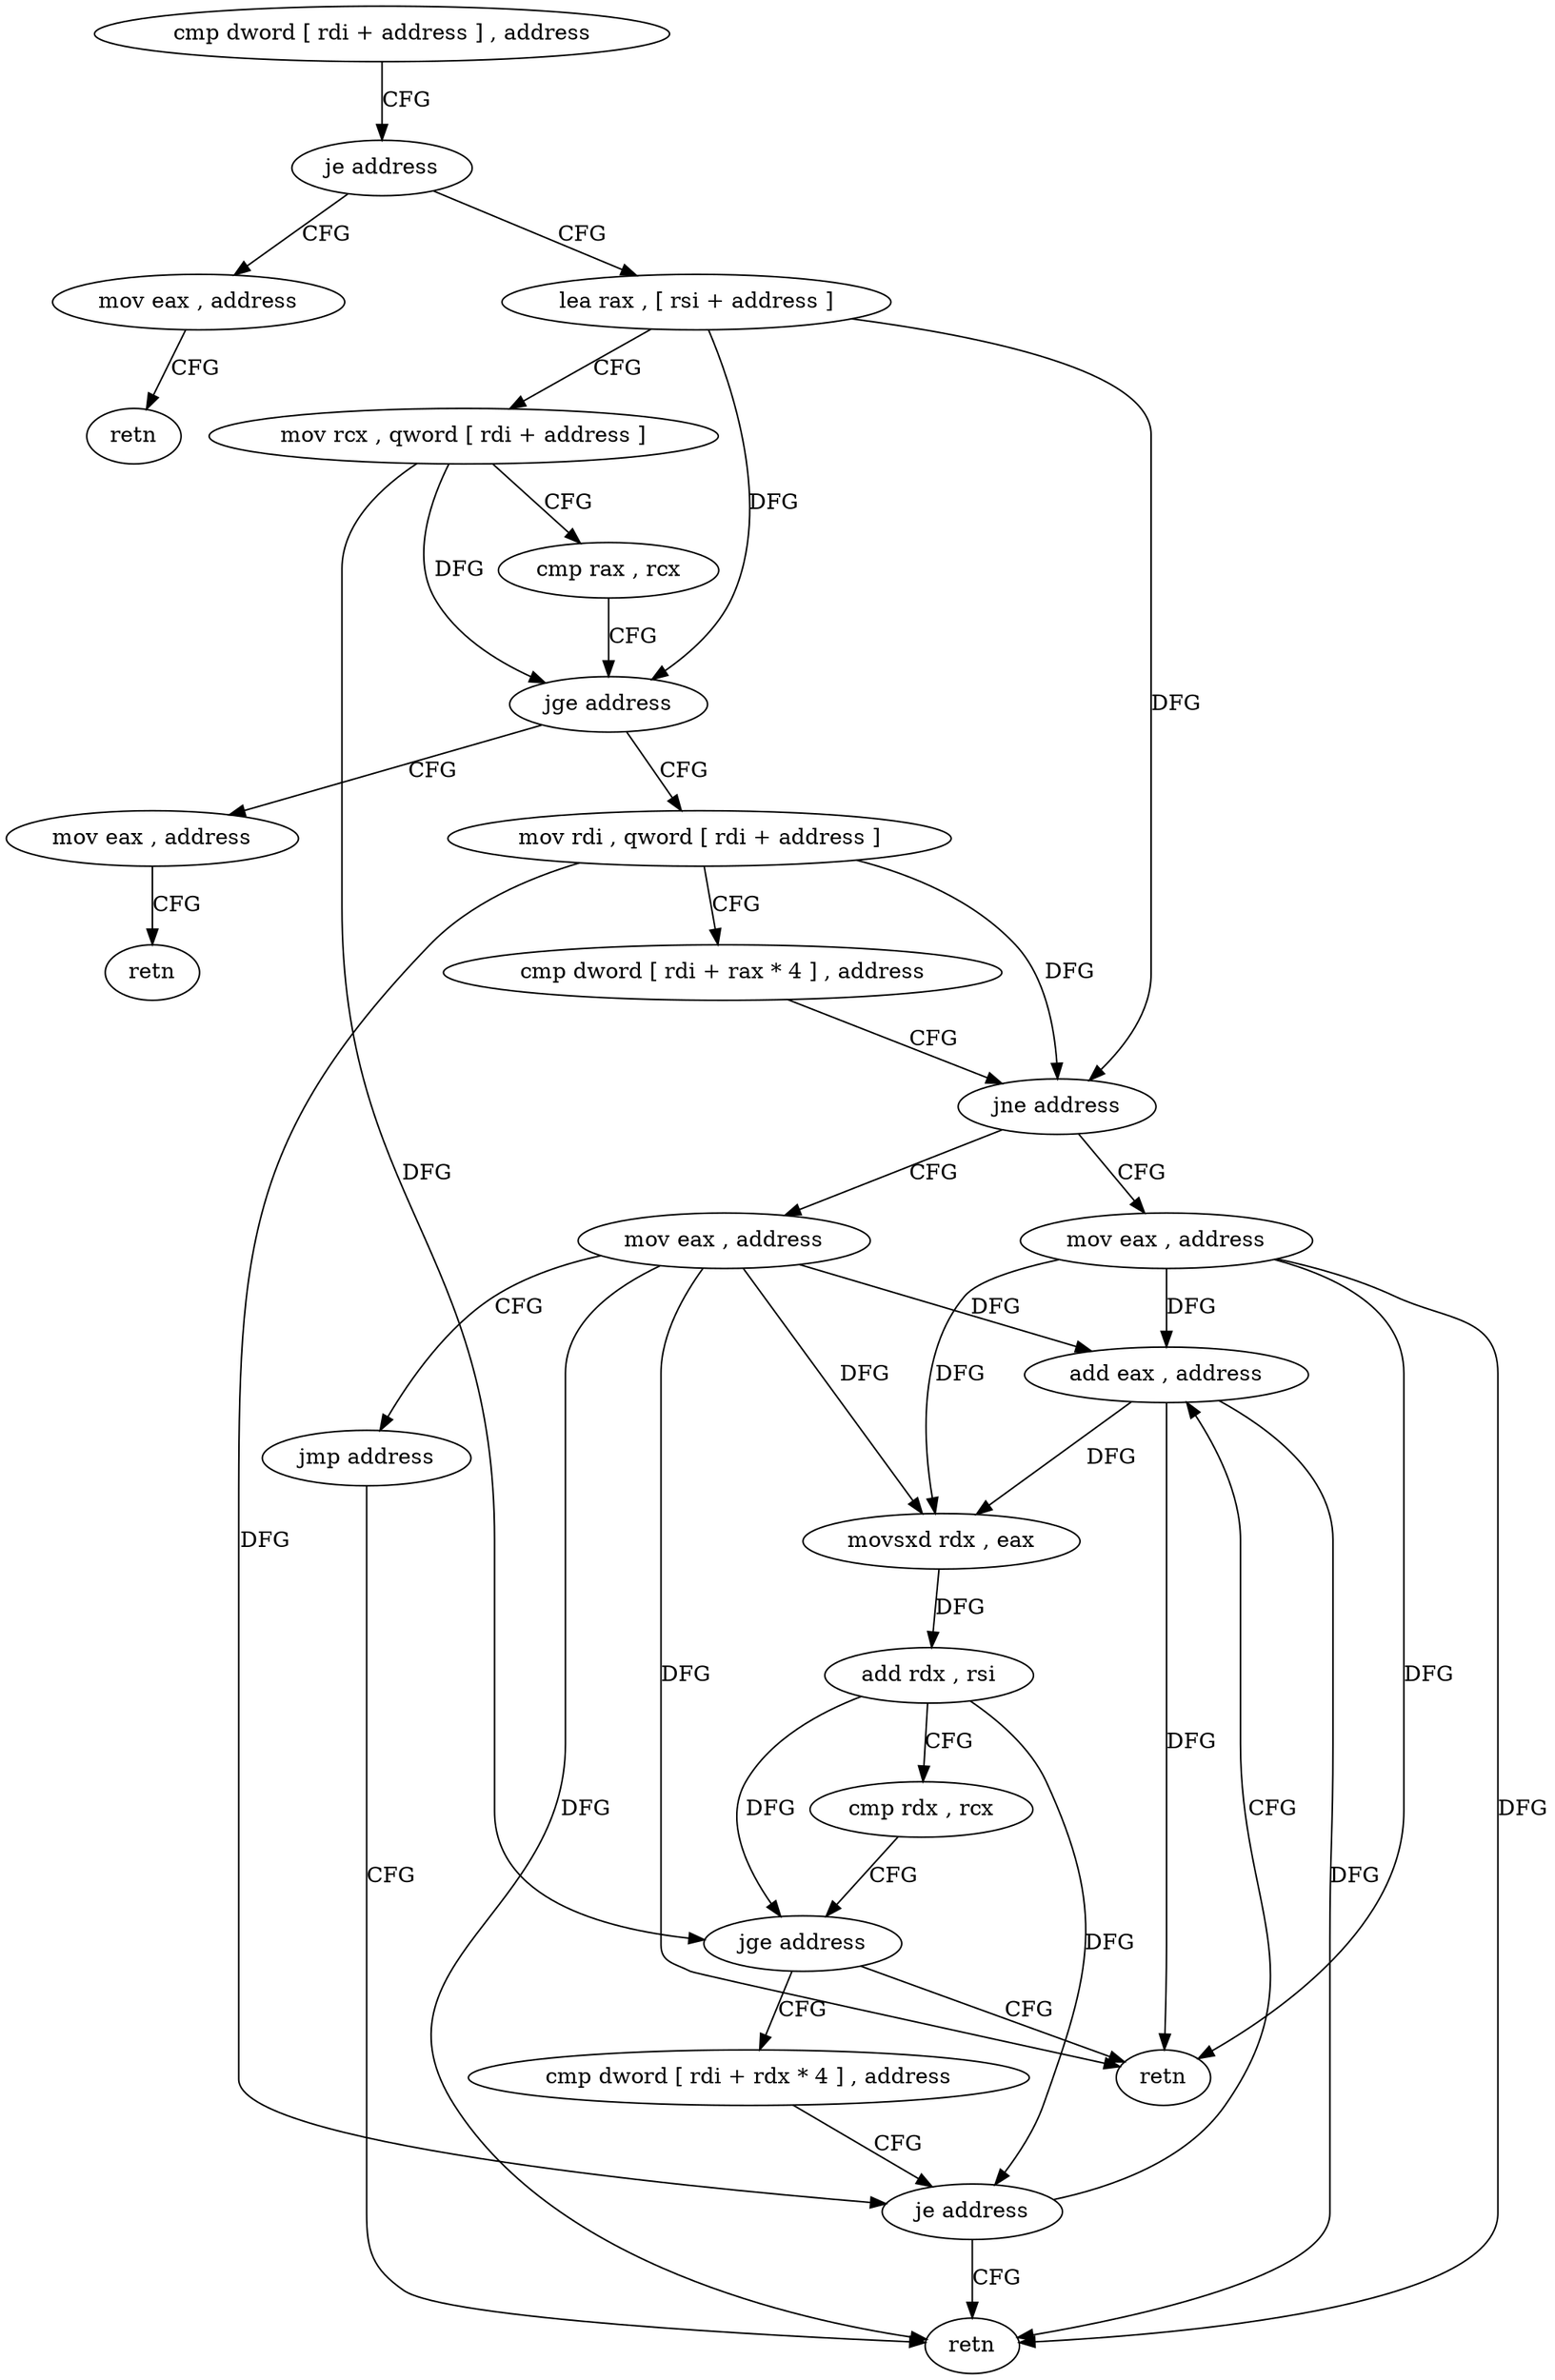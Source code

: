 digraph "func" {
"4318414" [label = "cmp dword [ rdi + address ] , address" ]
"4318421" [label = "je address" ]
"4318475" [label = "mov eax , address" ]
"4318423" [label = "lea rax , [ rsi + address ]" ]
"4318480" [label = "retn" ]
"4318427" [label = "mov rcx , qword [ rdi + address ]" ]
"4318431" [label = "cmp rax , rcx" ]
"4318434" [label = "jge address" ]
"4318481" [label = "mov eax , address" ]
"4318436" [label = "mov rdi , qword [ rdi + address ]" ]
"4318486" [label = "retn" ]
"4318440" [label = "cmp dword [ rdi + rax * 4 ] , address" ]
"4318444" [label = "jne address" ]
"4318487" [label = "mov eax , address" ]
"4318446" [label = "mov eax , address" ]
"4318492" [label = "jmp address" ]
"4318471" [label = "retn" ]
"4318451" [label = "add eax , address" ]
"4318473" [label = "retn" ]
"4318465" [label = "cmp dword [ rdi + rdx * 4 ] , address" ]
"4318469" [label = "je address" ]
"4318454" [label = "movsxd rdx , eax" ]
"4318457" [label = "add rdx , rsi" ]
"4318460" [label = "cmp rdx , rcx" ]
"4318463" [label = "jge address" ]
"4318414" -> "4318421" [ label = "CFG" ]
"4318421" -> "4318475" [ label = "CFG" ]
"4318421" -> "4318423" [ label = "CFG" ]
"4318475" -> "4318480" [ label = "CFG" ]
"4318423" -> "4318427" [ label = "CFG" ]
"4318423" -> "4318434" [ label = "DFG" ]
"4318423" -> "4318444" [ label = "DFG" ]
"4318427" -> "4318431" [ label = "CFG" ]
"4318427" -> "4318434" [ label = "DFG" ]
"4318427" -> "4318463" [ label = "DFG" ]
"4318431" -> "4318434" [ label = "CFG" ]
"4318434" -> "4318481" [ label = "CFG" ]
"4318434" -> "4318436" [ label = "CFG" ]
"4318481" -> "4318486" [ label = "CFG" ]
"4318436" -> "4318440" [ label = "CFG" ]
"4318436" -> "4318444" [ label = "DFG" ]
"4318436" -> "4318469" [ label = "DFG" ]
"4318440" -> "4318444" [ label = "CFG" ]
"4318444" -> "4318487" [ label = "CFG" ]
"4318444" -> "4318446" [ label = "CFG" ]
"4318487" -> "4318492" [ label = "CFG" ]
"4318487" -> "4318471" [ label = "DFG" ]
"4318487" -> "4318451" [ label = "DFG" ]
"4318487" -> "4318454" [ label = "DFG" ]
"4318487" -> "4318473" [ label = "DFG" ]
"4318446" -> "4318451" [ label = "DFG" ]
"4318446" -> "4318471" [ label = "DFG" ]
"4318446" -> "4318454" [ label = "DFG" ]
"4318446" -> "4318473" [ label = "DFG" ]
"4318492" -> "4318471" [ label = "CFG" ]
"4318451" -> "4318454" [ label = "DFG" ]
"4318451" -> "4318471" [ label = "DFG" ]
"4318451" -> "4318473" [ label = "DFG" ]
"4318465" -> "4318469" [ label = "CFG" ]
"4318469" -> "4318451" [ label = "CFG" ]
"4318469" -> "4318471" [ label = "CFG" ]
"4318454" -> "4318457" [ label = "DFG" ]
"4318457" -> "4318460" [ label = "CFG" ]
"4318457" -> "4318463" [ label = "DFG" ]
"4318457" -> "4318469" [ label = "DFG" ]
"4318460" -> "4318463" [ label = "CFG" ]
"4318463" -> "4318473" [ label = "CFG" ]
"4318463" -> "4318465" [ label = "CFG" ]
}
